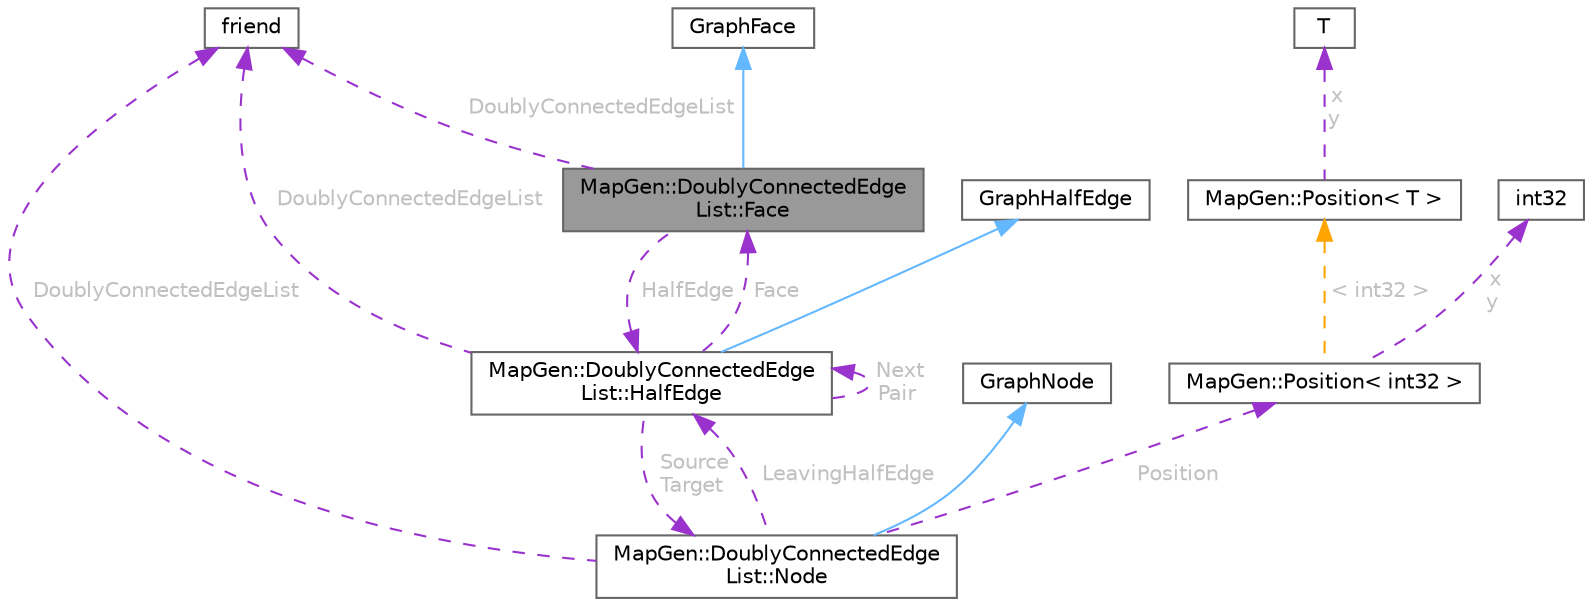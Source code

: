 digraph "MapGen::DoublyConnectedEdgeList::Face"
{
 // INTERACTIVE_SVG=YES
 // LATEX_PDF_SIZE
  bgcolor="transparent";
  edge [fontname=Helvetica,fontsize=10,labelfontname=Helvetica,labelfontsize=10];
  node [fontname=Helvetica,fontsize=10,shape=box,height=0.2,width=0.4];
  Node1 [id="Node000001",label="MapGen::DoublyConnectedEdge\lList::Face",height=0.2,width=0.4,color="gray40", fillcolor="grey60", style="filled", fontcolor="black",tooltip=" "];
  Node2 -> Node1 [id="edge1_Node000001_Node000002",dir="back",color="steelblue1",style="solid",tooltip=" "];
  Node2 [id="Node000002",label="GraphFace",height=0.2,width=0.4,color="gray40", fillcolor="white", style="filled",URL="$d5/d1a/classGraphFace.html",tooltip=" "];
  Node3 -> Node1 [id="edge2_Node000001_Node000003",dir="back",color="darkorchid3",style="dashed",tooltip=" ",label=" DoublyConnectedEdgeList",fontcolor="grey" ];
  Node3 [id="Node000003",label="friend",height=0.2,width=0.4,color="gray40", fillcolor="white", style="filled",tooltip=" "];
  Node4 -> Node1 [id="edge3_Node000001_Node000004",dir="back",color="darkorchid3",style="dashed",tooltip=" ",label=" HalfEdge",fontcolor="grey" ];
  Node4 [id="Node000004",label="MapGen::DoublyConnectedEdge\lList::HalfEdge",height=0.2,width=0.4,color="gray40", fillcolor="white", style="filled",URL="$da/d88/structMapGen_1_1DoublyConnectedEdgeList_1_1HalfEdge.html",tooltip=" "];
  Node5 -> Node4 [id="edge4_Node000004_Node000005",dir="back",color="steelblue1",style="solid",tooltip=" "];
  Node5 [id="Node000005",label="GraphHalfEdge",height=0.2,width=0.4,color="gray40", fillcolor="white", style="filled",URL="$df/d52/classGraphHalfEdge.html",tooltip=" "];
  Node3 -> Node4 [id="edge5_Node000004_Node000003",dir="back",color="darkorchid3",style="dashed",tooltip=" ",label=" DoublyConnectedEdgeList",fontcolor="grey" ];
  Node6 -> Node4 [id="edge6_Node000004_Node000006",dir="back",color="darkorchid3",style="dashed",tooltip=" ",label=" Source\nTarget",fontcolor="grey" ];
  Node6 [id="Node000006",label="MapGen::DoublyConnectedEdge\lList::Node",height=0.2,width=0.4,color="gray40", fillcolor="white", style="filled",URL="$de/d6b/structMapGen_1_1DoublyConnectedEdgeList_1_1Node.html",tooltip=" "];
  Node7 -> Node6 [id="edge7_Node000006_Node000007",dir="back",color="steelblue1",style="solid",tooltip=" "];
  Node7 [id="Node000007",label="GraphNode",height=0.2,width=0.4,color="gray40", fillcolor="white", style="filled",URL="$d9/d82/classGraphNode.html",tooltip=" "];
  Node3 -> Node6 [id="edge8_Node000006_Node000003",dir="back",color="darkorchid3",style="dashed",tooltip=" ",label=" DoublyConnectedEdgeList",fontcolor="grey" ];
  Node8 -> Node6 [id="edge9_Node000006_Node000008",dir="back",color="darkorchid3",style="dashed",tooltip=" ",label=" Position",fontcolor="grey" ];
  Node8 [id="Node000008",label="MapGen::Position\< int32 \>",height=0.2,width=0.4,color="gray40", fillcolor="white", style="filled",URL="$d0/dd4/classMapGen_1_1Position.html",tooltip=" "];
  Node9 -> Node8 [id="edge10_Node000008_Node000009",dir="back",color="darkorchid3",style="dashed",tooltip=" ",label=" x\ny",fontcolor="grey" ];
  Node9 [id="Node000009",label="int32",height=0.2,width=0.4,color="gray40", fillcolor="white", style="filled",tooltip=" "];
  Node10 -> Node8 [id="edge11_Node000008_Node000010",dir="back",color="orange",style="dashed",tooltip=" ",label=" \< int32 \>",fontcolor="grey" ];
  Node10 [id="Node000010",label="MapGen::Position\< T \>",height=0.2,width=0.4,color="gray40", fillcolor="white", style="filled",URL="$d0/dd4/classMapGen_1_1Position.html",tooltip=" "];
  Node11 -> Node10 [id="edge12_Node000010_Node000011",dir="back",color="darkorchid3",style="dashed",tooltip=" ",label=" x\ny",fontcolor="grey" ];
  Node11 [id="Node000011",label="T",height=0.2,width=0.4,color="gray40", fillcolor="white", style="filled",tooltip=" "];
  Node4 -> Node6 [id="edge13_Node000006_Node000004",dir="back",color="darkorchid3",style="dashed",tooltip=" ",label=" LeavingHalfEdge",fontcolor="grey" ];
  Node4 -> Node4 [id="edge14_Node000004_Node000004",dir="back",color="darkorchid3",style="dashed",tooltip=" ",label=" Next\nPair",fontcolor="grey" ];
  Node1 -> Node4 [id="edge15_Node000004_Node000001",dir="back",color="darkorchid3",style="dashed",tooltip=" ",label=" Face",fontcolor="grey" ];
}
